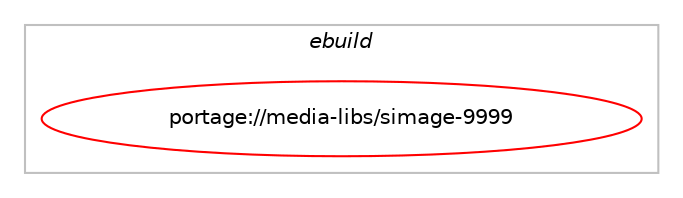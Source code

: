 digraph prolog {

# *************
# Graph options
# *************

newrank=true;
concentrate=true;
compound=true;
graph [rankdir=LR,fontname=Helvetica,fontsize=10,ranksep=1.5];#, ranksep=2.5, nodesep=0.2];
edge  [arrowhead=vee];
node  [fontname=Helvetica,fontsize=10];

# **********
# The ebuild
# **********

subgraph cluster_leftcol {
color=gray;
label=<<i>ebuild</i>>;
id [label="portage://media-libs/simage-9999", color=red, width=4, href="../media-libs/simage-9999.svg"];
}

# ****************
# The dependencies
# ****************

subgraph cluster_midcol {
color=gray;
label=<<i>dependencies</i>>;
subgraph cluster_compile {
fillcolor="#eeeeee";
style=filled;
label=<<i>compile</i>>;
# *** BEGIN UNKNOWN DEPENDENCY TYPE (TODO) ***
# id -> equal(use_conditional_group(positive,gif,portage://media-libs/simage-9999,[package_dependency(portage://media-libs/simage-9999,install,no,media-libs,giflib,none,[,,],any_same_slot,[])]))
# *** END UNKNOWN DEPENDENCY TYPE (TODO) ***

# *** BEGIN UNKNOWN DEPENDENCY TYPE (TODO) ***
# id -> equal(use_conditional_group(positive,jpeg,portage://media-libs/simage-9999,[package_dependency(portage://media-libs/simage-9999,install,no,media-libs,libjpeg-turbo,none,[,,],any_same_slot,[])]))
# *** END UNKNOWN DEPENDENCY TYPE (TODO) ***

# *** BEGIN UNKNOWN DEPENDENCY TYPE (TODO) ***
# id -> equal(use_conditional_group(positive,png,portage://media-libs/simage-9999,[package_dependency(portage://media-libs/simage-9999,install,no,media-libs,libpng,none,[,,],any_same_slot,[])]))
# *** END UNKNOWN DEPENDENCY TYPE (TODO) ***

# *** BEGIN UNKNOWN DEPENDENCY TYPE (TODO) ***
# id -> equal(use_conditional_group(positive,qt6,portage://media-libs/simage-9999,[package_dependency(portage://media-libs/simage-9999,install,no,dev-qt,qtbase,none,[,,],[slot(6)],[use(enable(gui),none)])]))
# *** END UNKNOWN DEPENDENCY TYPE (TODO) ***

# *** BEGIN UNKNOWN DEPENDENCY TYPE (TODO) ***
# id -> equal(use_conditional_group(positive,sndfile,portage://media-libs/simage-9999,[package_dependency(portage://media-libs/simage-9999,install,no,media-libs,libsndfile,none,[,,],[],[]),package_dependency(portage://media-libs/simage-9999,install,no,media-libs,flac,none,[,,],any_same_slot,[])]))
# *** END UNKNOWN DEPENDENCY TYPE (TODO) ***

# *** BEGIN UNKNOWN DEPENDENCY TYPE (TODO) ***
# id -> equal(use_conditional_group(positive,tiff,portage://media-libs/simage-9999,[package_dependency(portage://media-libs/simage-9999,install,no,media-libs,tiff,none,[,,],any_same_slot,[use(enable(lzma),none),use(enable(zstd),none)]),package_dependency(portage://media-libs/simage-9999,install,no,app-arch,xz-utils,none,[,,],[],[]),package_dependency(portage://media-libs/simage-9999,install,no,app-arch,zstd,none,[,,],any_same_slot,[])]))
# *** END UNKNOWN DEPENDENCY TYPE (TODO) ***

# *** BEGIN UNKNOWN DEPENDENCY TYPE (TODO) ***
# id -> equal(use_conditional_group(positive,vorbis,portage://media-libs/simage-9999,[package_dependency(portage://media-libs/simage-9999,install,no,media-libs,libogg,none,[,,],[],[]),package_dependency(portage://media-libs/simage-9999,install,no,media-libs,libvorbis,none,[,,],[],[]),package_dependency(portage://media-libs/simage-9999,install,no,media-libs,opus,none,[,,],[],[])]))
# *** END UNKNOWN DEPENDENCY TYPE (TODO) ***

# *** BEGIN UNKNOWN DEPENDENCY TYPE (TODO) ***
# id -> equal(use_conditional_group(positive,zlib,portage://media-libs/simage-9999,[package_dependency(portage://media-libs/simage-9999,install,no,sys-libs,zlib,none,[,,],any_same_slot,[])]))
# *** END UNKNOWN DEPENDENCY TYPE (TODO) ***

}
subgraph cluster_compileandrun {
fillcolor="#eeeeee";
style=filled;
label=<<i>compile and run</i>>;
}
subgraph cluster_run {
fillcolor="#eeeeee";
style=filled;
label=<<i>run</i>>;
# *** BEGIN UNKNOWN DEPENDENCY TYPE (TODO) ***
# id -> equal(use_conditional_group(positive,gif,portage://media-libs/simage-9999,[package_dependency(portage://media-libs/simage-9999,run,no,media-libs,giflib,none,[,,],any_same_slot,[])]))
# *** END UNKNOWN DEPENDENCY TYPE (TODO) ***

# *** BEGIN UNKNOWN DEPENDENCY TYPE (TODO) ***
# id -> equal(use_conditional_group(positive,jpeg,portage://media-libs/simage-9999,[package_dependency(portage://media-libs/simage-9999,run,no,media-libs,libjpeg-turbo,none,[,,],any_same_slot,[])]))
# *** END UNKNOWN DEPENDENCY TYPE (TODO) ***

# *** BEGIN UNKNOWN DEPENDENCY TYPE (TODO) ***
# id -> equal(use_conditional_group(positive,png,portage://media-libs/simage-9999,[package_dependency(portage://media-libs/simage-9999,run,no,media-libs,libpng,none,[,,],any_same_slot,[])]))
# *** END UNKNOWN DEPENDENCY TYPE (TODO) ***

# *** BEGIN UNKNOWN DEPENDENCY TYPE (TODO) ***
# id -> equal(use_conditional_group(positive,qt6,portage://media-libs/simage-9999,[package_dependency(portage://media-libs/simage-9999,run,no,dev-qt,qtbase,none,[,,],[slot(6)],[use(enable(gui),none)])]))
# *** END UNKNOWN DEPENDENCY TYPE (TODO) ***

# *** BEGIN UNKNOWN DEPENDENCY TYPE (TODO) ***
# id -> equal(use_conditional_group(positive,sndfile,portage://media-libs/simage-9999,[package_dependency(portage://media-libs/simage-9999,run,no,media-libs,libsndfile,none,[,,],[],[]),package_dependency(portage://media-libs/simage-9999,run,no,media-libs,flac,none,[,,],any_same_slot,[])]))
# *** END UNKNOWN DEPENDENCY TYPE (TODO) ***

# *** BEGIN UNKNOWN DEPENDENCY TYPE (TODO) ***
# id -> equal(use_conditional_group(positive,tiff,portage://media-libs/simage-9999,[package_dependency(portage://media-libs/simage-9999,run,no,media-libs,tiff,none,[,,],any_same_slot,[use(enable(lzma),none),use(enable(zstd),none)]),package_dependency(portage://media-libs/simage-9999,run,no,app-arch,xz-utils,none,[,,],[],[]),package_dependency(portage://media-libs/simage-9999,run,no,app-arch,zstd,none,[,,],any_same_slot,[])]))
# *** END UNKNOWN DEPENDENCY TYPE (TODO) ***

# *** BEGIN UNKNOWN DEPENDENCY TYPE (TODO) ***
# id -> equal(use_conditional_group(positive,vorbis,portage://media-libs/simage-9999,[package_dependency(portage://media-libs/simage-9999,run,no,media-libs,libogg,none,[,,],[],[]),package_dependency(portage://media-libs/simage-9999,run,no,media-libs,libvorbis,none,[,,],[],[]),package_dependency(portage://media-libs/simage-9999,run,no,media-libs,opus,none,[,,],[],[])]))
# *** END UNKNOWN DEPENDENCY TYPE (TODO) ***

# *** BEGIN UNKNOWN DEPENDENCY TYPE (TODO) ***
# id -> equal(use_conditional_group(positive,zlib,portage://media-libs/simage-9999,[package_dependency(portage://media-libs/simage-9999,run,no,sys-libs,zlib,none,[,,],any_same_slot,[])]))
# *** END UNKNOWN DEPENDENCY TYPE (TODO) ***

}
}

# **************
# The candidates
# **************

subgraph cluster_choices {
rank=same;
color=gray;
label=<<i>candidates</i>>;

}

}
